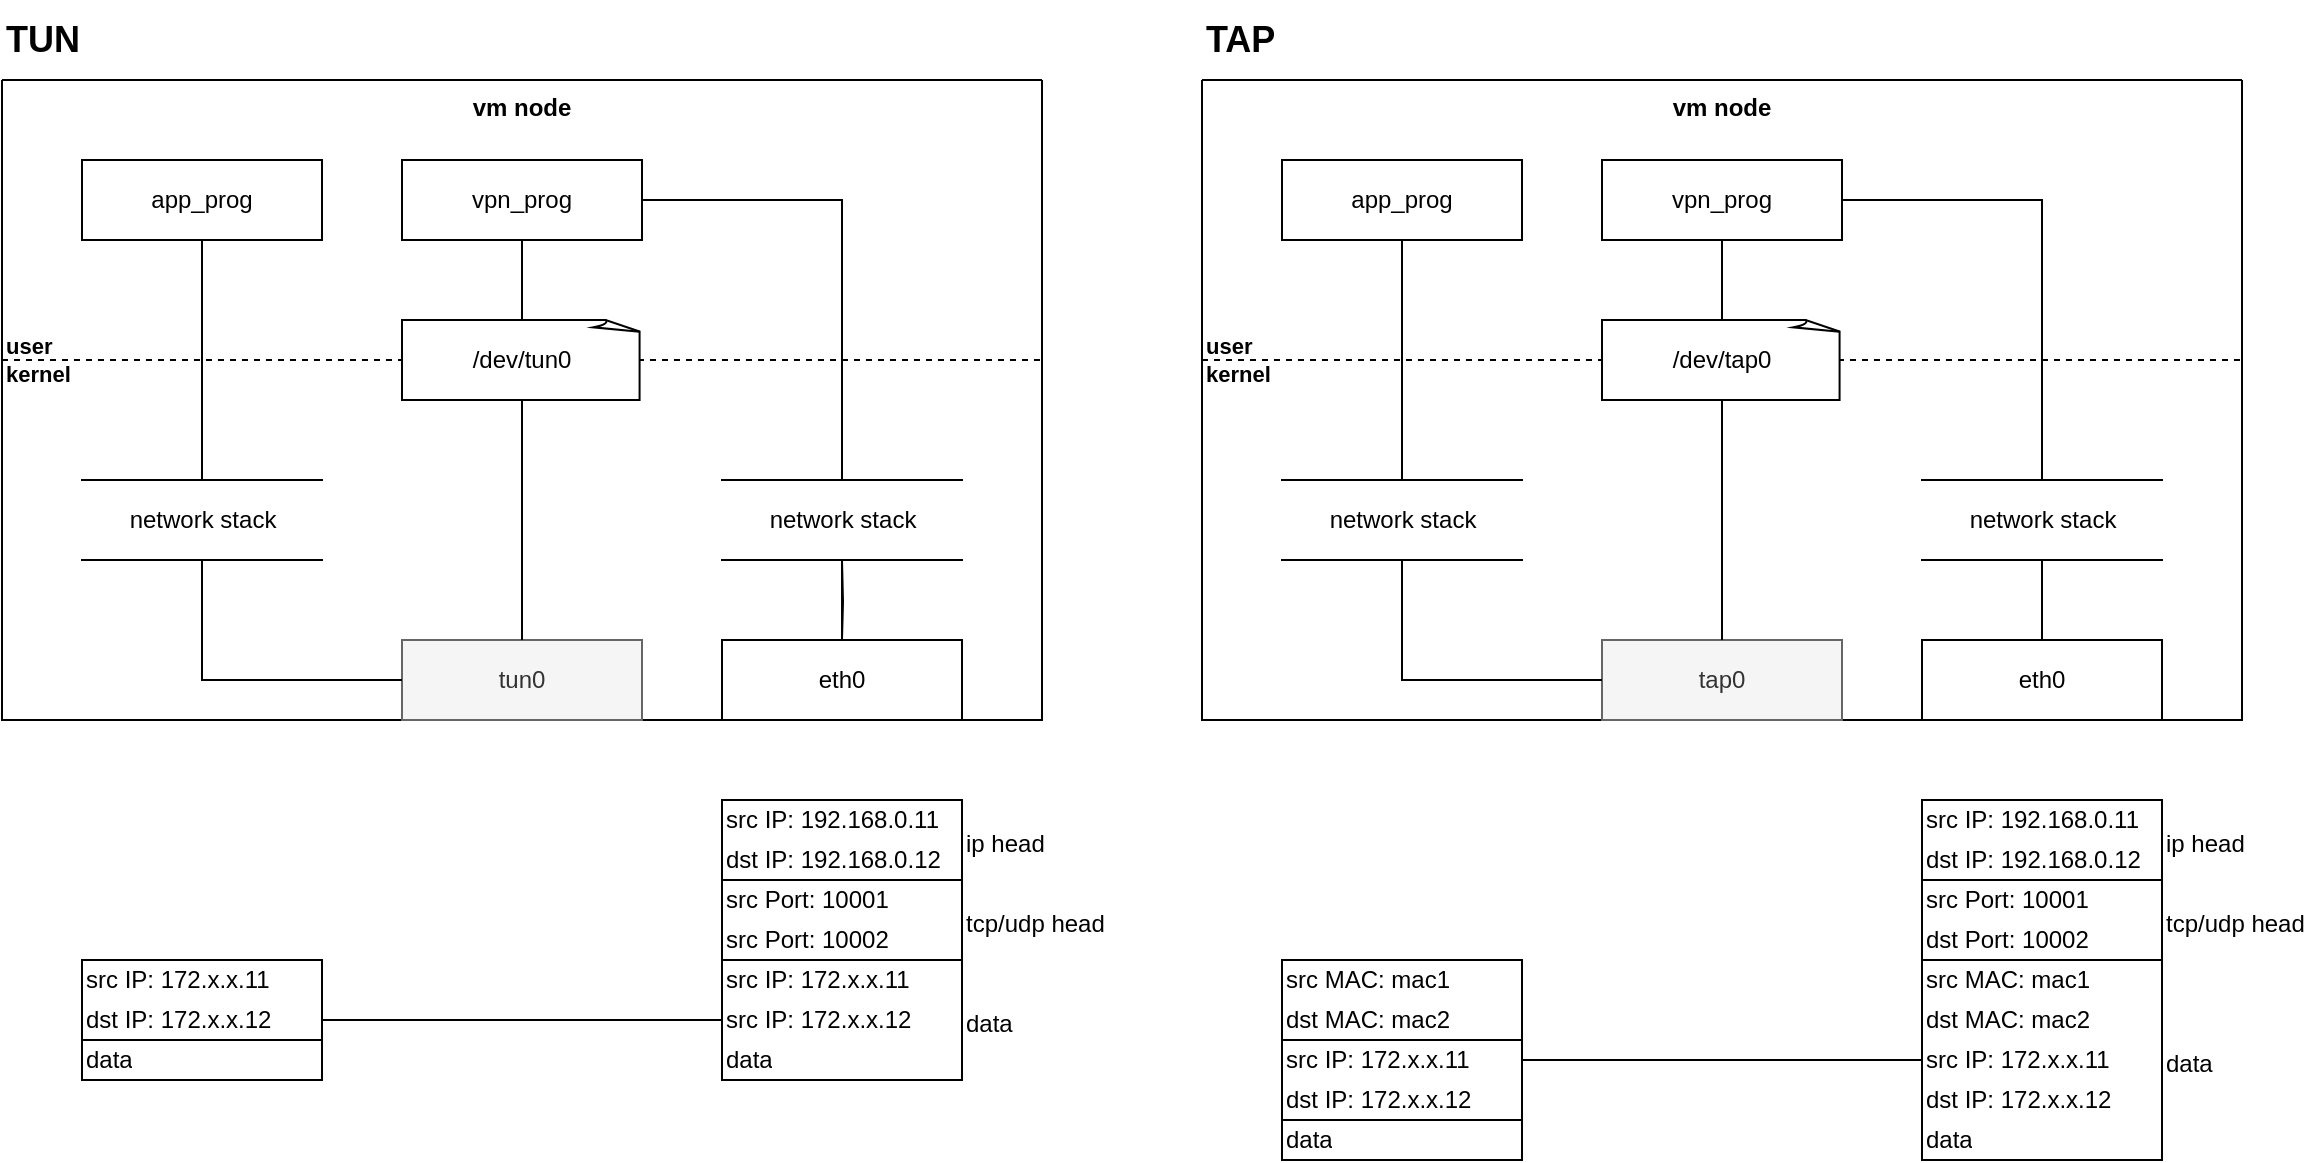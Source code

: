 <mxfile version="20.8.16" type="device"><diagram name="第 1 页" id="gaELlfV_vH5RUvKFAxmY"><mxGraphModel dx="776" dy="894" grid="1" gridSize="10" guides="1" tooltips="1" connect="1" arrows="1" fold="1" page="1" pageScale="1" pageWidth="1169" pageHeight="827" math="0" shadow="0"><root><mxCell id="0"/><mxCell id="1" parent="0"/><mxCell id="cBwwkKRLyBPQe-34CprJ-168" value="" style="shape=table;html=1;whiteSpace=wrap;startSize=0;container=1;collapsible=0;childLayout=tableLayout;columnLines=0;rowLines=0;fontSize=16;strokeColor=default;fontColor=default;fillColor=none;align=left;" parent="1" vertex="1"><mxGeometry x="40" y="480" width="120" height="40" as="geometry"/></mxCell><mxCell id="cBwwkKRLyBPQe-34CprJ-177" value="" style="shape=tableRow;horizontal=0;startSize=0;swimlaneHead=0;swimlaneBody=0;top=0;left=0;bottom=0;right=0;collapsible=0;dropTarget=0;fillColor=none;points=[[0,0.5],[1,0.5]];portConstraint=eastwest;fontSize=16;strokeColor=inherit;fontColor=default;align=left;" parent="cBwwkKRLyBPQe-34CprJ-168" vertex="1"><mxGeometry width="120" height="20" as="geometry"/></mxCell><mxCell id="cBwwkKRLyBPQe-34CprJ-178" value="src IP: 172.x.x.11" style="shape=partialRectangle;html=1;whiteSpace=wrap;connectable=0;fillColor=none;top=0;left=0;bottom=0;right=0;overflow=hidden;fontSize=12;strokeColor=inherit;fontColor=default;align=left;" parent="cBwwkKRLyBPQe-34CprJ-177" vertex="1"><mxGeometry width="120" height="20" as="geometry"><mxRectangle width="120" height="20" as="alternateBounds"/></mxGeometry></mxCell><mxCell id="cBwwkKRLyBPQe-34CprJ-186" style="shape=tableRow;horizontal=0;startSize=0;swimlaneHead=0;swimlaneBody=0;top=0;left=0;bottom=0;right=0;collapsible=0;dropTarget=0;fillColor=none;points=[[0,0.5],[1,0.5]];portConstraint=eastwest;fontSize=16;strokeColor=inherit;fontColor=default;align=left;" parent="cBwwkKRLyBPQe-34CprJ-168" vertex="1"><mxGeometry y="20" width="120" height="20" as="geometry"/></mxCell><mxCell id="cBwwkKRLyBPQe-34CprJ-187" value="dst IP: 172.x.x.12" style="shape=partialRectangle;html=1;whiteSpace=wrap;connectable=0;fillColor=none;top=0;left=0;bottom=0;right=0;overflow=hidden;fontSize=12;strokeColor=inherit;fontColor=default;align=left;" parent="cBwwkKRLyBPQe-34CprJ-186" vertex="1"><mxGeometry width="120" height="20" as="geometry"><mxRectangle width="120" height="20" as="alternateBounds"/></mxGeometry></mxCell><mxCell id="cBwwkKRLyBPQe-34CprJ-190" value="" style="shape=table;html=1;whiteSpace=wrap;startSize=0;container=1;collapsible=0;childLayout=tableLayout;columnLines=0;rowLines=0;fontSize=16;strokeColor=default;fontColor=default;fillColor=none;align=left;" parent="1" vertex="1"><mxGeometry x="360" y="480" width="120" height="60" as="geometry"/></mxCell><mxCell id="cBwwkKRLyBPQe-34CprJ-195" value="" style="shape=tableRow;horizontal=0;startSize=0;swimlaneHead=0;swimlaneBody=0;top=0;left=0;bottom=0;right=0;collapsible=0;dropTarget=0;fillColor=none;points=[[0,0.5],[1,0.5]];portConstraint=eastwest;fontSize=16;strokeColor=inherit;fontColor=default;align=left;" parent="cBwwkKRLyBPQe-34CprJ-190" vertex="1"><mxGeometry width="120" height="20" as="geometry"/></mxCell><mxCell id="cBwwkKRLyBPQe-34CprJ-196" value="src IP: 172.x.x.11" style="shape=partialRectangle;html=1;whiteSpace=wrap;connectable=0;fillColor=none;top=0;left=0;bottom=0;right=0;overflow=hidden;fontSize=12;strokeColor=inherit;fontColor=default;align=left;" parent="cBwwkKRLyBPQe-34CprJ-195" vertex="1"><mxGeometry width="120" height="20" as="geometry"><mxRectangle width="120" height="20" as="alternateBounds"/></mxGeometry></mxCell><mxCell id="cBwwkKRLyBPQe-34CprJ-197" style="shape=tableRow;horizontal=0;startSize=0;swimlaneHead=0;swimlaneBody=0;top=0;left=0;bottom=0;right=0;collapsible=0;dropTarget=0;fillColor=none;points=[[0,0.5],[1,0.5]];portConstraint=eastwest;fontSize=16;strokeColor=inherit;fontColor=default;align=left;" parent="cBwwkKRLyBPQe-34CprJ-190" vertex="1"><mxGeometry y="20" width="120" height="20" as="geometry"/></mxCell><mxCell id="cBwwkKRLyBPQe-34CprJ-198" value="src IP: 172.x.x.12" style="shape=partialRectangle;html=1;whiteSpace=wrap;connectable=0;fillColor=none;top=0;left=0;bottom=0;right=0;overflow=hidden;fontSize=12;strokeColor=inherit;fontColor=default;align=left;" parent="cBwwkKRLyBPQe-34CprJ-197" vertex="1"><mxGeometry width="120" height="20" as="geometry"><mxRectangle width="120" height="20" as="alternateBounds"/></mxGeometry></mxCell><mxCell id="cBwwkKRLyBPQe-34CprJ-199" style="shape=tableRow;horizontal=0;startSize=0;swimlaneHead=0;swimlaneBody=0;top=0;left=0;bottom=0;right=0;collapsible=0;dropTarget=0;fillColor=none;points=[[0,0.5],[1,0.5]];portConstraint=eastwest;fontSize=16;strokeColor=inherit;fontColor=default;align=left;" parent="cBwwkKRLyBPQe-34CprJ-190" vertex="1"><mxGeometry y="40" width="120" height="20" as="geometry"/></mxCell><mxCell id="cBwwkKRLyBPQe-34CprJ-200" value="data" style="shape=partialRectangle;html=1;whiteSpace=wrap;connectable=0;fillColor=none;top=0;left=0;bottom=0;right=0;overflow=hidden;fontSize=12;strokeColor=inherit;fontColor=default;align=left;" parent="cBwwkKRLyBPQe-34CprJ-199" vertex="1"><mxGeometry width="120" height="20" as="geometry"><mxRectangle width="120" height="20" as="alternateBounds"/></mxGeometry></mxCell><mxCell id="cBwwkKRLyBPQe-34CprJ-214" value="" style="shape=table;html=1;whiteSpace=wrap;startSize=0;container=1;collapsible=0;childLayout=tableLayout;columnLines=0;rowLines=0;fontSize=16;strokeColor=default;fontColor=default;fillColor=none;align=left;" parent="1" vertex="1"><mxGeometry x="360" y="400" width="120" height="40" as="geometry"/></mxCell><mxCell id="cBwwkKRLyBPQe-34CprJ-219" value="" style="shape=tableRow;horizontal=0;startSize=0;swimlaneHead=0;swimlaneBody=0;top=0;left=0;bottom=0;right=0;collapsible=0;dropTarget=0;fillColor=none;points=[[0,0.5],[1,0.5]];portConstraint=eastwest;fontSize=16;strokeColor=inherit;fontColor=default;align=left;" parent="cBwwkKRLyBPQe-34CprJ-214" vertex="1"><mxGeometry width="120" height="20" as="geometry"/></mxCell><mxCell id="cBwwkKRLyBPQe-34CprJ-220" value="src IP: 192.168.0.11" style="shape=partialRectangle;html=1;whiteSpace=wrap;connectable=0;fillColor=none;top=0;left=0;bottom=0;right=0;overflow=hidden;fontSize=12;strokeColor=inherit;fontColor=default;align=left;" parent="cBwwkKRLyBPQe-34CprJ-219" vertex="1"><mxGeometry width="120" height="20" as="geometry"><mxRectangle width="120" height="20" as="alternateBounds"/></mxGeometry></mxCell><mxCell id="cBwwkKRLyBPQe-34CprJ-221" style="shape=tableRow;horizontal=0;startSize=0;swimlaneHead=0;swimlaneBody=0;top=0;left=0;bottom=0;right=0;collapsible=0;dropTarget=0;fillColor=none;points=[[0,0.5],[1,0.5]];portConstraint=eastwest;fontSize=16;strokeColor=inherit;fontColor=default;align=left;" parent="cBwwkKRLyBPQe-34CprJ-214" vertex="1"><mxGeometry y="20" width="120" height="20" as="geometry"/></mxCell><mxCell id="cBwwkKRLyBPQe-34CprJ-222" value="dst IP: 192.168.0.12" style="shape=partialRectangle;html=1;whiteSpace=wrap;connectable=0;fillColor=none;top=0;left=0;bottom=0;right=0;overflow=hidden;fontSize=12;strokeColor=inherit;fontColor=default;align=left;" parent="cBwwkKRLyBPQe-34CprJ-221" vertex="1"><mxGeometry width="120" height="20" as="geometry"><mxRectangle width="120" height="20" as="alternateBounds"/></mxGeometry></mxCell><mxCell id="cBwwkKRLyBPQe-34CprJ-226" value="" style="shape=table;html=1;whiteSpace=wrap;startSize=0;container=1;collapsible=0;childLayout=tableLayout;columnLines=0;rowLines=0;fontSize=16;strokeColor=default;fontColor=default;fillColor=none;align=left;" parent="1" vertex="1"><mxGeometry x="40" y="520" width="120" height="20" as="geometry"/></mxCell><mxCell id="cBwwkKRLyBPQe-34CprJ-227" value="" style="shape=tableRow;horizontal=0;startSize=0;swimlaneHead=0;swimlaneBody=0;top=0;left=0;bottom=0;right=0;collapsible=0;dropTarget=0;fillColor=none;points=[[0,0.5],[1,0.5]];portConstraint=eastwest;fontSize=16;strokeColor=inherit;fontColor=default;align=left;" parent="cBwwkKRLyBPQe-34CprJ-226" vertex="1"><mxGeometry width="120" height="20" as="geometry"/></mxCell><mxCell id="cBwwkKRLyBPQe-34CprJ-228" value="data" style="shape=partialRectangle;html=1;whiteSpace=wrap;connectable=0;fillColor=none;top=0;left=0;bottom=0;right=0;overflow=hidden;fontSize=12;strokeColor=inherit;fontColor=default;align=left;" parent="cBwwkKRLyBPQe-34CprJ-227" vertex="1"><mxGeometry width="120" height="20" as="geometry"><mxRectangle width="120" height="20" as="alternateBounds"/></mxGeometry></mxCell><mxCell id="cBwwkKRLyBPQe-34CprJ-243" value="" style="shape=table;html=1;whiteSpace=wrap;startSize=0;container=1;collapsible=0;childLayout=tableLayout;columnLines=0;rowLines=0;fontSize=16;strokeColor=default;fontColor=default;fillColor=none;align=left;" parent="1" vertex="1"><mxGeometry x="640" y="520" width="120" height="40" as="geometry"/></mxCell><mxCell id="cBwwkKRLyBPQe-34CprJ-248" value="" style="shape=tableRow;horizontal=0;startSize=0;swimlaneHead=0;swimlaneBody=0;top=0;left=0;bottom=0;right=0;collapsible=0;dropTarget=0;fillColor=none;points=[[0,0.5],[1,0.5]];portConstraint=eastwest;fontSize=16;strokeColor=inherit;fontColor=default;align=left;" parent="cBwwkKRLyBPQe-34CprJ-243" vertex="1"><mxGeometry width="120" height="20" as="geometry"/></mxCell><mxCell id="cBwwkKRLyBPQe-34CprJ-249" value="src IP: 172.x.x.11" style="shape=partialRectangle;html=1;whiteSpace=wrap;connectable=0;fillColor=none;top=0;left=0;bottom=0;right=0;overflow=hidden;fontSize=12;strokeColor=inherit;fontColor=default;align=left;" parent="cBwwkKRLyBPQe-34CprJ-248" vertex="1"><mxGeometry width="120" height="20" as="geometry"><mxRectangle width="120" height="20" as="alternateBounds"/></mxGeometry></mxCell><mxCell id="cBwwkKRLyBPQe-34CprJ-250" style="shape=tableRow;horizontal=0;startSize=0;swimlaneHead=0;swimlaneBody=0;top=0;left=0;bottom=0;right=0;collapsible=0;dropTarget=0;fillColor=none;points=[[0,0.5],[1,0.5]];portConstraint=eastwest;fontSize=16;strokeColor=inherit;fontColor=default;align=left;" parent="cBwwkKRLyBPQe-34CprJ-243" vertex="1"><mxGeometry y="20" width="120" height="20" as="geometry"/></mxCell><mxCell id="cBwwkKRLyBPQe-34CprJ-251" value="dst IP: 172.x.x.12" style="shape=partialRectangle;html=1;whiteSpace=wrap;connectable=0;fillColor=none;top=0;left=0;bottom=0;right=0;overflow=hidden;fontSize=12;strokeColor=inherit;fontColor=default;align=left;" parent="cBwwkKRLyBPQe-34CprJ-250" vertex="1"><mxGeometry width="120" height="20" as="geometry"><mxRectangle width="120" height="20" as="alternateBounds"/></mxGeometry></mxCell><mxCell id="cBwwkKRLyBPQe-34CprJ-252" value="" style="shape=table;html=1;whiteSpace=wrap;startSize=0;container=1;collapsible=0;childLayout=tableLayout;columnLines=0;rowLines=0;fontSize=16;strokeColor=default;fontColor=default;fillColor=none;align=left;" parent="1" vertex="1"><mxGeometry x="640" y="560" width="120" height="20" as="geometry"/></mxCell><mxCell id="cBwwkKRLyBPQe-34CprJ-253" value="" style="shape=tableRow;horizontal=0;startSize=0;swimlaneHead=0;swimlaneBody=0;top=0;left=0;bottom=0;right=0;collapsible=0;dropTarget=0;fillColor=none;points=[[0,0.5],[1,0.5]];portConstraint=eastwest;fontSize=16;strokeColor=inherit;fontColor=default;align=left;" parent="cBwwkKRLyBPQe-34CprJ-252" vertex="1"><mxGeometry width="120" height="20" as="geometry"/></mxCell><mxCell id="cBwwkKRLyBPQe-34CprJ-254" value="data" style="shape=partialRectangle;html=1;whiteSpace=wrap;connectable=0;fillColor=none;top=0;left=0;bottom=0;right=0;overflow=hidden;fontSize=12;strokeColor=inherit;fontColor=default;align=left;" parent="cBwwkKRLyBPQe-34CprJ-253" vertex="1"><mxGeometry width="120" height="20" as="geometry"><mxRectangle width="120" height="20" as="alternateBounds"/></mxGeometry></mxCell><mxCell id="cBwwkKRLyBPQe-34CprJ-271" value="" style="edgeStyle=orthogonalEdgeStyle;rounded=0;orthogonalLoop=1;jettySize=auto;html=1;exitX=1;exitY=0.5;exitDx=0;exitDy=0;entryX=0;entryY=0.5;entryDx=0;entryDy=0;labelBackgroundColor=default;fontColor=default;endArrow=none;endFill=0;" parent="1" source="cBwwkKRLyBPQe-34CprJ-186" target="cBwwkKRLyBPQe-34CprJ-197" edge="1"><mxGeometry relative="1" as="geometry"><mxPoint as="offset"/></mxGeometry></mxCell><mxCell id="cBwwkKRLyBPQe-34CprJ-283" value="vm node" style="swimlane;startSize=0;fontColor=default;fillColor=none;verticalAlign=top;" parent="1" vertex="1"><mxGeometry x="600" y="40" width="520" height="320" as="geometry"/></mxCell><mxCell id="cBwwkKRLyBPQe-34CprJ-284" value="&lt;b&gt;user&lt;br&gt;kernel&lt;/b&gt;" style="endArrow=none;html=1;rounded=0;verticalAlign=middle;labelBackgroundColor=none;align=left;dashed=1;" parent="cBwwkKRLyBPQe-34CprJ-283" edge="1"><mxGeometry x="-1" width="50" height="50" relative="1" as="geometry"><mxPoint y="140" as="sourcePoint"/><mxPoint x="520" y="140" as="targetPoint"/><mxPoint as="offset"/></mxGeometry></mxCell><mxCell id="JcN2pLl5TvfTPXAngm2z-27" style="edgeStyle=orthogonalEdgeStyle;rounded=0;orthogonalLoop=1;jettySize=auto;html=1;exitX=1;exitY=0.5;exitDx=0;exitDy=0;entryX=0.5;entryY=1;entryDx=0;entryDy=0;endArrow=none;endFill=0;" parent="cBwwkKRLyBPQe-34CprJ-283" source="cBwwkKRLyBPQe-34CprJ-285" target="JcN2pLl5TvfTPXAngm2z-25" edge="1"><mxGeometry relative="1" as="geometry"/></mxCell><mxCell id="cBwwkKRLyBPQe-34CprJ-285" value="vpn_prog" style="rounded=0;whiteSpace=wrap;html=1;" parent="cBwwkKRLyBPQe-34CprJ-283" vertex="1"><mxGeometry x="200" y="40" width="120" height="40" as="geometry"/></mxCell><mxCell id="cBwwkKRLyBPQe-34CprJ-286" value="tap0" style="rounded=0;whiteSpace=wrap;html=1;fillColor=#f5f5f5;strokeColor=#666666;fontColor=#333333;" parent="cBwwkKRLyBPQe-34CprJ-283" vertex="1"><mxGeometry x="200" y="280" width="120" height="40" as="geometry"/></mxCell><mxCell id="cBwwkKRLyBPQe-34CprJ-287" style="edgeStyle=orthogonalEdgeStyle;rounded=0;orthogonalLoop=1;jettySize=auto;html=1;exitX=0.5;exitY=0;exitDx=0;exitDy=0;exitPerimeter=0;entryX=0.5;entryY=1;entryDx=0;entryDy=0;labelBackgroundColor=none;fontColor=default;endArrow=none;endFill=0;" parent="cBwwkKRLyBPQe-34CprJ-283" source="cBwwkKRLyBPQe-34CprJ-288" target="cBwwkKRLyBPQe-34CprJ-285" edge="1"><mxGeometry relative="1" as="geometry"/></mxCell><mxCell id="cBwwkKRLyBPQe-34CprJ-288" value="/dev/tap0" style="whiteSpace=wrap;html=1;shape=mxgraph.basic.document;" parent="cBwwkKRLyBPQe-34CprJ-283" vertex="1"><mxGeometry x="200" y="120" width="120" height="40" as="geometry"/></mxCell><mxCell id="cBwwkKRLyBPQe-34CprJ-289" style="edgeStyle=orthogonalEdgeStyle;rounded=0;orthogonalLoop=1;jettySize=auto;html=1;exitX=0.5;exitY=0;exitDx=0;exitDy=0;entryX=0.5;entryY=1;entryDx=0;entryDy=0;entryPerimeter=0;labelBackgroundColor=none;fontColor=default;endArrow=none;endFill=0;" parent="cBwwkKRLyBPQe-34CprJ-283" source="cBwwkKRLyBPQe-34CprJ-286" target="cBwwkKRLyBPQe-34CprJ-288" edge="1"><mxGeometry relative="1" as="geometry"/></mxCell><mxCell id="JcN2pLl5TvfTPXAngm2z-28" style="edgeStyle=orthogonalEdgeStyle;rounded=0;orthogonalLoop=1;jettySize=auto;html=1;entryX=0.5;entryY=1;entryDx=0;entryDy=0;endArrow=none;endFill=0;" parent="cBwwkKRLyBPQe-34CprJ-283" source="cBwwkKRLyBPQe-34CprJ-293" target="JcN2pLl5TvfTPXAngm2z-18" edge="1"><mxGeometry relative="1" as="geometry"/></mxCell><mxCell id="cBwwkKRLyBPQe-34CprJ-293" value="app_prog" style="rounded=0;whiteSpace=wrap;html=1;" parent="cBwwkKRLyBPQe-34CprJ-283" vertex="1"><mxGeometry x="40" y="40" width="120" height="40" as="geometry"/></mxCell><mxCell id="cBwwkKRLyBPQe-34CprJ-294" style="edgeStyle=orthogonalEdgeStyle;rounded=0;orthogonalLoop=1;jettySize=auto;html=1;exitX=0.5;exitY=1;exitDx=0;exitDy=0;labelBackgroundColor=none;fontColor=default;" parent="cBwwkKRLyBPQe-34CprJ-283" source="cBwwkKRLyBPQe-34CprJ-293" target="cBwwkKRLyBPQe-34CprJ-293" edge="1"><mxGeometry relative="1" as="geometry"/></mxCell><mxCell id="cBwwkKRLyBPQe-34CprJ-297" value="eth0" style="rounded=0;whiteSpace=wrap;html=1;" parent="cBwwkKRLyBPQe-34CprJ-283" vertex="1"><mxGeometry x="360" y="280" width="120" height="40" as="geometry"/></mxCell><mxCell id="JcN2pLl5TvfTPXAngm2z-24" style="edgeStyle=orthogonalEdgeStyle;rounded=0;orthogonalLoop=1;jettySize=auto;html=1;entryX=0;entryY=0.5;entryDx=0;entryDy=0;endArrow=none;endFill=0;exitX=0.5;exitY=0;exitDx=0;exitDy=0;" parent="cBwwkKRLyBPQe-34CprJ-283" source="JcN2pLl5TvfTPXAngm2z-18" target="cBwwkKRLyBPQe-34CprJ-286" edge="1"><mxGeometry relative="1" as="geometry"/></mxCell><mxCell id="JcN2pLl5TvfTPXAngm2z-18" value="network stack" style="html=1;dashed=0;whitespace=wrap;shape=partialRectangle;right=0;left=0;direction=west;fontColor=default;fillColor=none;" parent="cBwwkKRLyBPQe-34CprJ-283" vertex="1"><mxGeometry x="40" y="200" width="120" height="40" as="geometry"/></mxCell><mxCell id="JcN2pLl5TvfTPXAngm2z-26" style="edgeStyle=orthogonalEdgeStyle;rounded=0;orthogonalLoop=1;jettySize=auto;html=1;entryX=0.5;entryY=0;entryDx=0;entryDy=0;endArrow=none;endFill=0;" parent="cBwwkKRLyBPQe-34CprJ-283" source="JcN2pLl5TvfTPXAngm2z-25" target="cBwwkKRLyBPQe-34CprJ-297" edge="1"><mxGeometry relative="1" as="geometry"/></mxCell><mxCell id="JcN2pLl5TvfTPXAngm2z-25" value="network stack" style="html=1;dashed=0;whitespace=wrap;shape=partialRectangle;right=0;left=0;direction=west;fontColor=default;fillColor=none;" parent="cBwwkKRLyBPQe-34CprJ-283" vertex="1"><mxGeometry x="360" y="200" width="120" height="40" as="geometry"/></mxCell><mxCell id="cBwwkKRLyBPQe-34CprJ-301" value="&lt;span style=&quot;font-size: 18px;&quot;&gt;&lt;b&gt;TUN&lt;/b&gt;&lt;/span&gt;" style="text;html=1;strokeColor=none;fillColor=none;align=left;verticalAlign=middle;whiteSpace=wrap;rounded=0;fontSize=12;fontColor=default;" parent="1" vertex="1"><mxGeometry width="80" height="40" as="geometry"/></mxCell><mxCell id="cBwwkKRLyBPQe-34CprJ-302" value="&lt;span style=&quot;font-size: 18px;&quot;&gt;&lt;b&gt;TAP&lt;/b&gt;&lt;/span&gt;" style="text;html=1;strokeColor=none;fillColor=none;align=left;verticalAlign=middle;whiteSpace=wrap;rounded=0;fontSize=12;fontColor=default;" parent="1" vertex="1"><mxGeometry x="600" width="80" height="40" as="geometry"/></mxCell><mxCell id="cBwwkKRLyBPQe-34CprJ-49" value="vm node" style="swimlane;startSize=0;fontColor=default;fillColor=none;verticalAlign=top;" parent="1" vertex="1"><mxGeometry y="40" width="520" height="320" as="geometry"/></mxCell><mxCell id="cBwwkKRLyBPQe-34CprJ-97" value="&lt;b&gt;user&lt;br&gt;kernel&lt;/b&gt;" style="endArrow=none;html=1;rounded=0;verticalAlign=middle;labelBackgroundColor=none;align=left;dashed=1;" parent="cBwwkKRLyBPQe-34CprJ-49" edge="1"><mxGeometry x="-1" width="50" height="50" relative="1" as="geometry"><mxPoint y="140" as="sourcePoint"/><mxPoint x="520" y="140" as="targetPoint"/><mxPoint as="offset"/></mxGeometry></mxCell><mxCell id="cBwwkKRLyBPQe-34CprJ-66" value="vpn_prog" style="rounded=0;whiteSpace=wrap;html=1;" parent="cBwwkKRLyBPQe-34CprJ-49" vertex="1"><mxGeometry x="200" y="40" width="120" height="40" as="geometry"/></mxCell><mxCell id="cBwwkKRLyBPQe-34CprJ-68" value="tun0" style="rounded=0;whiteSpace=wrap;html=1;fillColor=#f5f5f5;strokeColor=#666666;fontColor=#333333;" parent="cBwwkKRLyBPQe-34CprJ-49" vertex="1"><mxGeometry x="200" y="280" width="120" height="40" as="geometry"/></mxCell><mxCell id="cBwwkKRLyBPQe-34CprJ-93" style="edgeStyle=orthogonalEdgeStyle;rounded=0;orthogonalLoop=1;jettySize=auto;html=1;exitX=0.5;exitY=0;exitDx=0;exitDy=0;exitPerimeter=0;entryX=0.5;entryY=1;entryDx=0;entryDy=0;labelBackgroundColor=none;fontColor=default;endArrow=none;endFill=0;" parent="cBwwkKRLyBPQe-34CprJ-49" source="cBwwkKRLyBPQe-34CprJ-69" target="cBwwkKRLyBPQe-34CprJ-66" edge="1"><mxGeometry relative="1" as="geometry"/></mxCell><mxCell id="cBwwkKRLyBPQe-34CprJ-69" value="/dev/tun0" style="whiteSpace=wrap;html=1;shape=mxgraph.basic.document;" parent="cBwwkKRLyBPQe-34CprJ-49" vertex="1"><mxGeometry x="200" y="120" width="120" height="40" as="geometry"/></mxCell><mxCell id="cBwwkKRLyBPQe-34CprJ-92" style="edgeStyle=orthogonalEdgeStyle;rounded=0;orthogonalLoop=1;jettySize=auto;html=1;exitX=0.5;exitY=0;exitDx=0;exitDy=0;entryX=0.5;entryY=1;entryDx=0;entryDy=0;entryPerimeter=0;labelBackgroundColor=none;fontColor=default;endArrow=none;endFill=0;" parent="cBwwkKRLyBPQe-34CprJ-49" source="cBwwkKRLyBPQe-34CprJ-68" target="cBwwkKRLyBPQe-34CprJ-69" edge="1"><mxGeometry relative="1" as="geometry"/></mxCell><mxCell id="cBwwkKRLyBPQe-34CprJ-90" style="edgeStyle=orthogonalEdgeStyle;rounded=0;orthogonalLoop=1;jettySize=auto;html=1;exitX=0.5;exitY=1;exitDx=0;exitDy=0;labelBackgroundColor=none;fontColor=default;endArrow=none;endFill=0;entryX=0.5;entryY=1;entryDx=0;entryDy=0;" parent="cBwwkKRLyBPQe-34CprJ-49" source="cBwwkKRLyBPQe-34CprJ-73" target="JcN2pLl5TvfTPXAngm2z-21" edge="1"><mxGeometry relative="1" as="geometry"><mxPoint x="100" y="210" as="targetPoint"/></mxGeometry></mxCell><mxCell id="cBwwkKRLyBPQe-34CprJ-73" value="app_prog" style="rounded=0;whiteSpace=wrap;html=1;" parent="cBwwkKRLyBPQe-34CprJ-49" vertex="1"><mxGeometry x="40" y="40" width="120" height="40" as="geometry"/></mxCell><mxCell id="cBwwkKRLyBPQe-34CprJ-82" style="edgeStyle=orthogonalEdgeStyle;rounded=0;orthogonalLoop=1;jettySize=auto;html=1;exitX=0.5;exitY=1;exitDx=0;exitDy=0;labelBackgroundColor=none;fontColor=default;" parent="cBwwkKRLyBPQe-34CprJ-49" source="cBwwkKRLyBPQe-34CprJ-73" target="cBwwkKRLyBPQe-34CprJ-73" edge="1"><mxGeometry relative="1" as="geometry"/></mxCell><mxCell id="cBwwkKRLyBPQe-34CprJ-86" style="edgeStyle=orthogonalEdgeStyle;rounded=0;orthogonalLoop=1;jettySize=auto;html=1;exitX=1;exitY=0.5;exitDx=0;exitDy=0;labelBackgroundColor=none;fontColor=default;endArrow=none;endFill=0;entryX=0.5;entryY=1;entryDx=0;entryDy=0;" parent="cBwwkKRLyBPQe-34CprJ-49" source="cBwwkKRLyBPQe-34CprJ-66" target="JcN2pLl5TvfTPXAngm2z-1" edge="1"><mxGeometry relative="1" as="geometry"><mxPoint x="420" y="200" as="targetPoint"/></mxGeometry></mxCell><mxCell id="cBwwkKRLyBPQe-34CprJ-87" value="eth0" style="rounded=0;whiteSpace=wrap;html=1;" parent="cBwwkKRLyBPQe-34CprJ-49" vertex="1"><mxGeometry x="360" y="280" width="120" height="40" as="geometry"/></mxCell><mxCell id="cBwwkKRLyBPQe-34CprJ-94" style="edgeStyle=orthogonalEdgeStyle;rounded=0;orthogonalLoop=1;jettySize=auto;html=1;exitX=0.5;exitY=1;exitDx=0;exitDy=0;entryX=0.5;entryY=0;entryDx=0;entryDy=0;labelBackgroundColor=none;fontColor=default;endArrow=none;endFill=0;" parent="cBwwkKRLyBPQe-34CprJ-49" target="cBwwkKRLyBPQe-34CprJ-87" edge="1"><mxGeometry relative="1" as="geometry"><mxPoint x="420" y="240" as="sourcePoint"/></mxGeometry></mxCell><mxCell id="JcN2pLl5TvfTPXAngm2z-23" value="" style="edgeStyle=orthogonalEdgeStyle;rounded=0;orthogonalLoop=1;jettySize=auto;html=1;endArrow=none;endFill=0;exitX=0.5;exitY=0;exitDx=0;exitDy=0;" parent="cBwwkKRLyBPQe-34CprJ-49" source="JcN2pLl5TvfTPXAngm2z-1" target="cBwwkKRLyBPQe-34CprJ-87" edge="1"><mxGeometry relative="1" as="geometry"/></mxCell><mxCell id="JcN2pLl5TvfTPXAngm2z-1" value="network stack" style="html=1;dashed=0;whitespace=wrap;shape=partialRectangle;right=0;left=0;direction=west;fontColor=default;fillColor=none;" parent="cBwwkKRLyBPQe-34CprJ-49" vertex="1"><mxGeometry x="360" y="200" width="120" height="40" as="geometry"/></mxCell><mxCell id="JcN2pLl5TvfTPXAngm2z-22" style="edgeStyle=orthogonalEdgeStyle;rounded=0;orthogonalLoop=1;jettySize=auto;html=1;exitX=0.5;exitY=0;exitDx=0;exitDy=0;entryX=0;entryY=0.5;entryDx=0;entryDy=0;endArrow=none;endFill=0;" parent="cBwwkKRLyBPQe-34CprJ-49" source="JcN2pLl5TvfTPXAngm2z-21" target="cBwwkKRLyBPQe-34CprJ-68" edge="1"><mxGeometry relative="1" as="geometry"/></mxCell><mxCell id="JcN2pLl5TvfTPXAngm2z-21" value="network stack" style="html=1;dashed=0;whitespace=wrap;shape=partialRectangle;right=0;left=0;direction=west;fontColor=default;fillColor=none;" parent="cBwwkKRLyBPQe-34CprJ-49" vertex="1"><mxGeometry x="40" y="200" width="120" height="40" as="geometry"/></mxCell><mxCell id="cBwwkKRLyBPQe-34CprJ-360" value="" style="shape=table;html=1;whiteSpace=wrap;startSize=0;container=1;collapsible=0;childLayout=tableLayout;columnLines=0;rowLines=0;fontSize=16;strokeColor=default;fontColor=default;fillColor=none;align=left;" parent="1" vertex="1"><mxGeometry x="960" y="400" width="120" height="40" as="geometry"/></mxCell><mxCell id="cBwwkKRLyBPQe-34CprJ-361" value="" style="shape=tableRow;horizontal=0;startSize=0;swimlaneHead=0;swimlaneBody=0;top=0;left=0;bottom=0;right=0;collapsible=0;dropTarget=0;fillColor=none;points=[[0,0.5],[1,0.5]];portConstraint=eastwest;fontSize=16;strokeColor=inherit;fontColor=default;align=left;" parent="cBwwkKRLyBPQe-34CprJ-360" vertex="1"><mxGeometry width="120" height="20" as="geometry"/></mxCell><mxCell id="cBwwkKRLyBPQe-34CprJ-362" value="src IP: 192.168.0.11" style="shape=partialRectangle;html=1;whiteSpace=wrap;connectable=0;fillColor=none;top=0;left=0;bottom=0;right=0;overflow=hidden;fontSize=12;strokeColor=inherit;fontColor=default;align=left;" parent="cBwwkKRLyBPQe-34CprJ-361" vertex="1"><mxGeometry width="120" height="20" as="geometry"><mxRectangle width="120" height="20" as="alternateBounds"/></mxGeometry></mxCell><mxCell id="cBwwkKRLyBPQe-34CprJ-363" style="shape=tableRow;horizontal=0;startSize=0;swimlaneHead=0;swimlaneBody=0;top=0;left=0;bottom=0;right=0;collapsible=0;dropTarget=0;fillColor=none;points=[[0,0.5],[1,0.5]];portConstraint=eastwest;fontSize=16;strokeColor=inherit;fontColor=default;align=left;" parent="cBwwkKRLyBPQe-34CprJ-360" vertex="1"><mxGeometry y="20" width="120" height="20" as="geometry"/></mxCell><mxCell id="cBwwkKRLyBPQe-34CprJ-364" value="dst IP: 192.168.0.12" style="shape=partialRectangle;html=1;whiteSpace=wrap;connectable=0;fillColor=none;top=0;left=0;bottom=0;right=0;overflow=hidden;fontSize=12;strokeColor=inherit;fontColor=default;align=left;" parent="cBwwkKRLyBPQe-34CprJ-363" vertex="1"><mxGeometry width="120" height="20" as="geometry"><mxRectangle width="120" height="20" as="alternateBounds"/></mxGeometry></mxCell><mxCell id="cBwwkKRLyBPQe-34CprJ-373" value="&lt;font style=&quot;font-size: 12px;&quot;&gt;ip head&lt;/font&gt;" style="text;html=1;strokeColor=none;fillColor=none;align=left;verticalAlign=middle;whiteSpace=wrap;rounded=0;fontSize=18;fontColor=default;" parent="1" vertex="1"><mxGeometry x="480" y="400" width="80" height="40" as="geometry"/></mxCell><mxCell id="cBwwkKRLyBPQe-34CprJ-374" value="&lt;font style=&quot;font-size: 12px;&quot;&gt;data&lt;/font&gt;" style="text;html=1;strokeColor=none;fillColor=none;align=left;verticalAlign=middle;whiteSpace=wrap;rounded=0;fontSize=18;fontColor=default;" parent="1" vertex="1"><mxGeometry x="480" y="480" width="40" height="60" as="geometry"/></mxCell><mxCell id="cBwwkKRLyBPQe-34CprJ-385" value="" style="shape=table;html=1;whiteSpace=wrap;startSize=0;container=1;collapsible=0;childLayout=tableLayout;columnLines=0;rowLines=0;fontSize=16;strokeColor=default;fontColor=default;fillColor=none;align=left;" parent="1" vertex="1"><mxGeometry x="640" y="480" width="120" height="40" as="geometry"/></mxCell><mxCell id="cBwwkKRLyBPQe-34CprJ-386" value="" style="shape=tableRow;horizontal=0;startSize=0;swimlaneHead=0;swimlaneBody=0;top=0;left=0;bottom=0;right=0;collapsible=0;dropTarget=0;fillColor=none;points=[[0,0.5],[1,0.5]];portConstraint=eastwest;fontSize=16;strokeColor=inherit;fontColor=default;align=left;" parent="cBwwkKRLyBPQe-34CprJ-385" vertex="1"><mxGeometry width="120" height="20" as="geometry"/></mxCell><mxCell id="cBwwkKRLyBPQe-34CprJ-387" value="src MAC: mac1" style="shape=partialRectangle;html=1;whiteSpace=wrap;connectable=0;fillColor=none;top=0;left=0;bottom=0;right=0;overflow=hidden;fontSize=12;strokeColor=inherit;fontColor=default;align=left;" parent="cBwwkKRLyBPQe-34CprJ-386" vertex="1"><mxGeometry width="120" height="20" as="geometry"><mxRectangle width="120" height="20" as="alternateBounds"/></mxGeometry></mxCell><mxCell id="cBwwkKRLyBPQe-34CprJ-388" style="shape=tableRow;horizontal=0;startSize=0;swimlaneHead=0;swimlaneBody=0;top=0;left=0;bottom=0;right=0;collapsible=0;dropTarget=0;fillColor=none;points=[[0,0.5],[1,0.5]];portConstraint=eastwest;fontSize=16;strokeColor=inherit;fontColor=default;align=left;" parent="cBwwkKRLyBPQe-34CprJ-385" vertex="1"><mxGeometry y="20" width="120" height="20" as="geometry"/></mxCell><mxCell id="cBwwkKRLyBPQe-34CprJ-389" value="dst MAC: mac2" style="shape=partialRectangle;html=1;whiteSpace=wrap;connectable=0;fillColor=none;top=0;left=0;bottom=0;right=0;overflow=hidden;fontSize=12;strokeColor=inherit;fontColor=default;align=left;" parent="cBwwkKRLyBPQe-34CprJ-388" vertex="1"><mxGeometry width="120" height="20" as="geometry"><mxRectangle width="120" height="20" as="alternateBounds"/></mxGeometry></mxCell><mxCell id="cBwwkKRLyBPQe-34CprJ-398" value="" style="shape=table;html=1;whiteSpace=wrap;startSize=0;container=1;collapsible=0;childLayout=tableLayout;columnLines=0;rowLines=0;fontSize=16;strokeColor=default;fontColor=default;fillColor=none;align=left;" parent="1" vertex="1"><mxGeometry x="960" y="480" width="120" height="100" as="geometry"/></mxCell><mxCell id="cBwwkKRLyBPQe-34CprJ-399" value="" style="shape=tableRow;horizontal=0;startSize=0;swimlaneHead=0;swimlaneBody=0;top=0;left=0;bottom=0;right=0;collapsible=0;dropTarget=0;fillColor=none;points=[[0,0.5],[1,0.5]];portConstraint=eastwest;fontSize=16;strokeColor=inherit;fontColor=default;align=left;" parent="cBwwkKRLyBPQe-34CprJ-398" vertex="1"><mxGeometry width="120" height="20" as="geometry"/></mxCell><mxCell id="cBwwkKRLyBPQe-34CprJ-400" value="src MAC: mac1" style="shape=partialRectangle;html=1;whiteSpace=wrap;connectable=0;fillColor=none;top=0;left=0;bottom=0;right=0;overflow=hidden;fontSize=12;strokeColor=inherit;fontColor=default;align=left;" parent="cBwwkKRLyBPQe-34CprJ-399" vertex="1"><mxGeometry width="120" height="20" as="geometry"><mxRectangle width="120" height="20" as="alternateBounds"/></mxGeometry></mxCell><mxCell id="cBwwkKRLyBPQe-34CprJ-401" style="shape=tableRow;horizontal=0;startSize=0;swimlaneHead=0;swimlaneBody=0;top=0;left=0;bottom=0;right=0;collapsible=0;dropTarget=0;fillColor=none;points=[[0,0.5],[1,0.5]];portConstraint=eastwest;fontSize=16;strokeColor=inherit;fontColor=default;align=left;" parent="cBwwkKRLyBPQe-34CprJ-398" vertex="1"><mxGeometry y="20" width="120" height="20" as="geometry"/></mxCell><mxCell id="cBwwkKRLyBPQe-34CprJ-402" value="dst MAC: mac2" style="shape=partialRectangle;html=1;whiteSpace=wrap;connectable=0;fillColor=none;top=0;left=0;bottom=0;right=0;overflow=hidden;fontSize=12;strokeColor=inherit;fontColor=default;align=left;" parent="cBwwkKRLyBPQe-34CprJ-401" vertex="1"><mxGeometry width="120" height="20" as="geometry"><mxRectangle width="120" height="20" as="alternateBounds"/></mxGeometry></mxCell><mxCell id="cBwwkKRLyBPQe-34CprJ-424" style="shape=tableRow;horizontal=0;startSize=0;swimlaneHead=0;swimlaneBody=0;top=0;left=0;bottom=0;right=0;collapsible=0;dropTarget=0;fillColor=none;points=[[0,0.5],[1,0.5]];portConstraint=eastwest;fontSize=16;strokeColor=inherit;fontColor=default;align=left;" parent="cBwwkKRLyBPQe-34CprJ-398" vertex="1"><mxGeometry y="40" width="120" height="20" as="geometry"/></mxCell><mxCell id="cBwwkKRLyBPQe-34CprJ-425" value="src IP: 172.x.x.11" style="shape=partialRectangle;html=1;whiteSpace=wrap;connectable=0;fillColor=none;top=0;left=0;bottom=0;right=0;overflow=hidden;fontSize=12;strokeColor=inherit;fontColor=default;align=left;" parent="cBwwkKRLyBPQe-34CprJ-424" vertex="1"><mxGeometry width="120" height="20" as="geometry"><mxRectangle width="120" height="20" as="alternateBounds"/></mxGeometry></mxCell><mxCell id="cBwwkKRLyBPQe-34CprJ-426" style="shape=tableRow;horizontal=0;startSize=0;swimlaneHead=0;swimlaneBody=0;top=0;left=0;bottom=0;right=0;collapsible=0;dropTarget=0;fillColor=none;points=[[0,0.5],[1,0.5]];portConstraint=eastwest;fontSize=16;strokeColor=inherit;fontColor=default;align=left;" parent="cBwwkKRLyBPQe-34CprJ-398" vertex="1"><mxGeometry y="60" width="120" height="20" as="geometry"/></mxCell><mxCell id="cBwwkKRLyBPQe-34CprJ-427" value="dst IP: 172.x.x.12" style="shape=partialRectangle;html=1;whiteSpace=wrap;connectable=0;fillColor=none;top=0;left=0;bottom=0;right=0;overflow=hidden;fontSize=12;strokeColor=inherit;fontColor=default;align=left;" parent="cBwwkKRLyBPQe-34CprJ-426" vertex="1"><mxGeometry width="120" height="20" as="geometry"><mxRectangle width="120" height="20" as="alternateBounds"/></mxGeometry></mxCell><mxCell id="cBwwkKRLyBPQe-34CprJ-428" style="shape=tableRow;horizontal=0;startSize=0;swimlaneHead=0;swimlaneBody=0;top=0;left=0;bottom=0;right=0;collapsible=0;dropTarget=0;fillColor=none;points=[[0,0.5],[1,0.5]];portConstraint=eastwest;fontSize=16;strokeColor=inherit;fontColor=default;align=left;" parent="cBwwkKRLyBPQe-34CprJ-398" vertex="1"><mxGeometry y="80" width="120" height="20" as="geometry"/></mxCell><mxCell id="cBwwkKRLyBPQe-34CprJ-429" value="data" style="shape=partialRectangle;html=1;whiteSpace=wrap;connectable=0;fillColor=none;top=0;left=0;bottom=0;right=0;overflow=hidden;fontSize=12;strokeColor=inherit;fontColor=default;align=left;" parent="cBwwkKRLyBPQe-34CprJ-428" vertex="1"><mxGeometry width="120" height="20" as="geometry"><mxRectangle width="120" height="20" as="alternateBounds"/></mxGeometry></mxCell><mxCell id="cBwwkKRLyBPQe-34CprJ-403" value="" style="shape=table;html=1;whiteSpace=wrap;startSize=0;container=1;collapsible=0;childLayout=tableLayout;columnLines=0;rowLines=0;fontSize=16;strokeColor=default;fontColor=default;fillColor=none;align=left;" parent="1" vertex="1"><mxGeometry x="960" y="440" width="120" height="40" as="geometry"/></mxCell><mxCell id="cBwwkKRLyBPQe-34CprJ-404" value="" style="shape=tableRow;horizontal=0;startSize=0;swimlaneHead=0;swimlaneBody=0;top=0;left=0;bottom=0;right=0;collapsible=0;dropTarget=0;fillColor=none;points=[[0,0.5],[1,0.5]];portConstraint=eastwest;fontSize=16;strokeColor=inherit;fontColor=default;align=left;" parent="cBwwkKRLyBPQe-34CprJ-403" vertex="1"><mxGeometry width="120" height="20" as="geometry"/></mxCell><mxCell id="cBwwkKRLyBPQe-34CprJ-405" value="src Port: 10001" style="shape=partialRectangle;html=1;whiteSpace=wrap;connectable=0;fillColor=none;top=0;left=0;bottom=0;right=0;overflow=hidden;fontSize=12;strokeColor=inherit;fontColor=default;align=left;" parent="cBwwkKRLyBPQe-34CprJ-404" vertex="1"><mxGeometry width="120" height="20" as="geometry"><mxRectangle width="120" height="20" as="alternateBounds"/></mxGeometry></mxCell><mxCell id="cBwwkKRLyBPQe-34CprJ-406" style="shape=tableRow;horizontal=0;startSize=0;swimlaneHead=0;swimlaneBody=0;top=0;left=0;bottom=0;right=0;collapsible=0;dropTarget=0;fillColor=none;points=[[0,0.5],[1,0.5]];portConstraint=eastwest;fontSize=16;strokeColor=inherit;fontColor=default;align=left;" parent="cBwwkKRLyBPQe-34CprJ-403" vertex="1"><mxGeometry y="20" width="120" height="20" as="geometry"/></mxCell><mxCell id="cBwwkKRLyBPQe-34CprJ-407" value="dst Port: 10002" style="shape=partialRectangle;html=1;whiteSpace=wrap;connectable=0;fillColor=none;top=0;left=0;bottom=0;right=0;overflow=hidden;fontSize=12;strokeColor=inherit;fontColor=default;align=left;" parent="cBwwkKRLyBPQe-34CprJ-406" vertex="1"><mxGeometry width="120" height="20" as="geometry"><mxRectangle width="120" height="20" as="alternateBounds"/></mxGeometry></mxCell><mxCell id="cBwwkKRLyBPQe-34CprJ-413" value="&lt;font style=&quot;font-size: 12px;&quot;&gt;tcp/udp head&lt;/font&gt;" style="text;html=1;align=left;verticalAlign=middle;whiteSpace=wrap;rounded=0;fontSize=18;fillColor=none;" parent="1" vertex="1"><mxGeometry x="1080" y="440" width="80" height="40" as="geometry"/></mxCell><mxCell id="cBwwkKRLyBPQe-34CprJ-414" value="&lt;font style=&quot;font-size: 12px;&quot;&gt;ip head&lt;/font&gt;" style="text;html=1;strokeColor=none;fillColor=none;align=left;verticalAlign=middle;whiteSpace=wrap;rounded=0;fontSize=18;fontColor=default;" parent="1" vertex="1"><mxGeometry x="1080" y="400" width="80" height="40" as="geometry"/></mxCell><mxCell id="cBwwkKRLyBPQe-34CprJ-415" value="&lt;font style=&quot;font-size: 12px;&quot;&gt;data&lt;/font&gt;" style="text;html=1;strokeColor=none;fillColor=none;align=left;verticalAlign=middle;whiteSpace=wrap;rounded=0;fontSize=18;fontColor=default;" parent="1" vertex="1"><mxGeometry x="1080" y="480" width="40" height="100" as="geometry"/></mxCell><mxCell id="cBwwkKRLyBPQe-34CprJ-434" style="edgeStyle=orthogonalEdgeStyle;rounded=0;orthogonalLoop=1;jettySize=auto;html=1;exitX=1;exitY=0.5;exitDx=0;exitDy=0;entryX=0;entryY=0.5;entryDx=0;entryDy=0;labelBackgroundColor=default;fontSize=12;fontColor=default;endArrow=none;endFill=0;" parent="1" source="cBwwkKRLyBPQe-34CprJ-248" target="cBwwkKRLyBPQe-34CprJ-424" edge="1"><mxGeometry relative="1" as="geometry"/></mxCell><mxCell id="cBwwkKRLyBPQe-34CprJ-435" value="" style="shape=table;html=1;whiteSpace=wrap;startSize=0;container=1;collapsible=0;childLayout=tableLayout;columnLines=0;rowLines=0;fontSize=16;strokeColor=default;fontColor=default;fillColor=none;align=left;" parent="1" vertex="1"><mxGeometry x="360" y="440" width="120" height="40" as="geometry"/></mxCell><mxCell id="cBwwkKRLyBPQe-34CprJ-436" value="" style="shape=tableRow;horizontal=0;startSize=0;swimlaneHead=0;swimlaneBody=0;top=0;left=0;bottom=0;right=0;collapsible=0;dropTarget=0;fillColor=none;points=[[0,0.5],[1,0.5]];portConstraint=eastwest;fontSize=16;strokeColor=inherit;fontColor=default;align=left;" parent="cBwwkKRLyBPQe-34CprJ-435" vertex="1"><mxGeometry width="120" height="20" as="geometry"/></mxCell><mxCell id="cBwwkKRLyBPQe-34CprJ-437" value="src Port: 10001" style="shape=partialRectangle;html=1;whiteSpace=wrap;connectable=0;fillColor=none;top=0;left=0;bottom=0;right=0;overflow=hidden;fontSize=12;strokeColor=inherit;fontColor=default;align=left;" parent="cBwwkKRLyBPQe-34CprJ-436" vertex="1"><mxGeometry width="120" height="20" as="geometry"><mxRectangle width="120" height="20" as="alternateBounds"/></mxGeometry></mxCell><mxCell id="cBwwkKRLyBPQe-34CprJ-438" style="shape=tableRow;horizontal=0;startSize=0;swimlaneHead=0;swimlaneBody=0;top=0;left=0;bottom=0;right=0;collapsible=0;dropTarget=0;fillColor=none;points=[[0,0.5],[1,0.5]];portConstraint=eastwest;fontSize=16;strokeColor=inherit;fontColor=default;align=left;" parent="cBwwkKRLyBPQe-34CprJ-435" vertex="1"><mxGeometry y="20" width="120" height="20" as="geometry"/></mxCell><mxCell id="cBwwkKRLyBPQe-34CprJ-439" value="src Port: 10002" style="shape=partialRectangle;html=1;whiteSpace=wrap;connectable=0;fillColor=none;top=0;left=0;bottom=0;right=0;overflow=hidden;fontSize=12;strokeColor=inherit;fontColor=default;align=left;" parent="cBwwkKRLyBPQe-34CprJ-438" vertex="1"><mxGeometry width="120" height="20" as="geometry"><mxRectangle width="120" height="20" as="alternateBounds"/></mxGeometry></mxCell><mxCell id="cBwwkKRLyBPQe-34CprJ-440" value="&lt;font style=&quot;font-size: 12px;&quot;&gt;tcp/udp head&lt;/font&gt;" style="text;html=1;align=left;verticalAlign=middle;whiteSpace=wrap;rounded=0;fontSize=18;fillColor=none;" parent="1" vertex="1"><mxGeometry x="480" y="440" width="80" height="40" as="geometry"/></mxCell></root></mxGraphModel></diagram></mxfile>